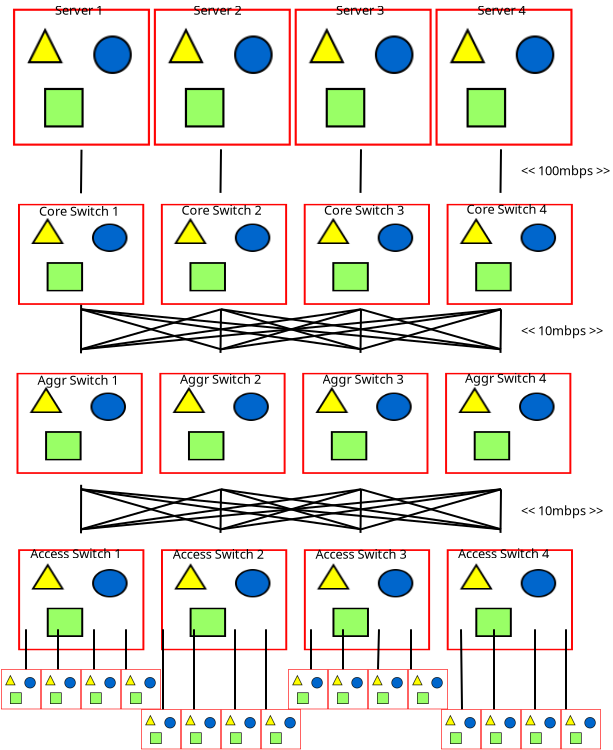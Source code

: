 <?xml version="1.0" encoding="UTF-8"?>
<dia:diagram xmlns:dia="http://www.lysator.liu.se/~alla/dia/">
  <dia:layer name="Background" visible="true" active="true">
    <dia:group>
      <dia:object type="Standard - Image" version="0" id="O0">
        <dia:attribute name="obj_pos">
          <dia:point val="15.6,4.97"/>
        </dia:attribute>
        <dia:attribute name="obj_bb">
          <dia:rectangle val="15.55,4.92;22.5,11.87"/>
        </dia:attribute>
        <dia:attribute name="elem_corner">
          <dia:point val="15.6,4.97"/>
        </dia:attribute>
        <dia:attribute name="elem_width">
          <dia:real val="6.85"/>
        </dia:attribute>
        <dia:attribute name="elem_height">
          <dia:real val="6.85"/>
        </dia:attribute>
        <dia:attribute name="draw_border">
          <dia:boolean val="false"/>
        </dia:attribute>
        <dia:attribute name="keep_aspect">
          <dia:boolean val="true"/>
        </dia:attribute>
        <dia:attribute name="file">
          <dia:string>#/Users/mschun/Documents/server.png#</dia:string>
        </dia:attribute>
      </dia:object>
      <dia:object type="Standard - Text" version="1" id="O1">
        <dia:attribute name="obj_pos">
          <dia:point val="17.7,5.27"/>
        </dia:attribute>
        <dia:attribute name="obj_bb">
          <dia:rectangle val="17.7,4.675;20.413,5.42"/>
        </dia:attribute>
        <dia:attribute name="text">
          <dia:composite type="text">
            <dia:attribute name="string">
              <dia:string>#Server 1#</dia:string>
            </dia:attribute>
            <dia:attribute name="font">
              <dia:font family="sans" style="0" name="Helvetica"/>
            </dia:attribute>
            <dia:attribute name="height">
              <dia:real val="0.8"/>
            </dia:attribute>
            <dia:attribute name="pos">
              <dia:point val="17.7,5.27"/>
            </dia:attribute>
            <dia:attribute name="color">
              <dia:color val="#000000"/>
            </dia:attribute>
            <dia:attribute name="alignment">
              <dia:enum val="0"/>
            </dia:attribute>
          </dia:composite>
        </dia:attribute>
        <dia:attribute name="valign">
          <dia:enum val="3"/>
        </dia:attribute>
      </dia:object>
    </dia:group>
    <dia:object type="Standard - Image" version="0" id="O2">
      <dia:attribute name="obj_pos">
        <dia:point val="22.642,4.97"/>
      </dia:attribute>
      <dia:attribute name="obj_bb">
        <dia:rectangle val="22.592,4.92;29.542,11.87"/>
      </dia:attribute>
      <dia:attribute name="elem_corner">
        <dia:point val="22.642,4.97"/>
      </dia:attribute>
      <dia:attribute name="elem_width">
        <dia:real val="6.85"/>
      </dia:attribute>
      <dia:attribute name="elem_height">
        <dia:real val="6.85"/>
      </dia:attribute>
      <dia:attribute name="draw_border">
        <dia:boolean val="false"/>
      </dia:attribute>
      <dia:attribute name="keep_aspect">
        <dia:boolean val="true"/>
      </dia:attribute>
      <dia:attribute name="file">
        <dia:string>#/Users/mschun/Documents/server.png#</dia:string>
      </dia:attribute>
    </dia:object>
    <dia:object type="Standard - Text" version="1" id="O3">
      <dia:attribute name="obj_pos">
        <dia:point val="24.625,5.27"/>
      </dia:attribute>
      <dia:attribute name="obj_bb">
        <dia:rectangle val="24.625,4.675;27.337,5.42"/>
      </dia:attribute>
      <dia:attribute name="text">
        <dia:composite type="text">
          <dia:attribute name="string">
            <dia:string>#Server 2#</dia:string>
          </dia:attribute>
          <dia:attribute name="font">
            <dia:font family="sans" style="0" name="Helvetica"/>
          </dia:attribute>
          <dia:attribute name="height">
            <dia:real val="0.8"/>
          </dia:attribute>
          <dia:attribute name="pos">
            <dia:point val="24.625,5.27"/>
          </dia:attribute>
          <dia:attribute name="color">
            <dia:color val="#000000"/>
          </dia:attribute>
          <dia:attribute name="alignment">
            <dia:enum val="0"/>
          </dia:attribute>
        </dia:composite>
      </dia:attribute>
      <dia:attribute name="valign">
        <dia:enum val="3"/>
      </dia:attribute>
    </dia:object>
    <dia:object type="Standard - Image" version="0" id="O4">
      <dia:attribute name="obj_pos">
        <dia:point val="29.683,4.97"/>
      </dia:attribute>
      <dia:attribute name="obj_bb">
        <dia:rectangle val="29.633,4.92;36.583,11.87"/>
      </dia:attribute>
      <dia:attribute name="elem_corner">
        <dia:point val="29.683,4.97"/>
      </dia:attribute>
      <dia:attribute name="elem_width">
        <dia:real val="6.85"/>
      </dia:attribute>
      <dia:attribute name="elem_height">
        <dia:real val="6.85"/>
      </dia:attribute>
      <dia:attribute name="draw_border">
        <dia:boolean val="false"/>
      </dia:attribute>
      <dia:attribute name="keep_aspect">
        <dia:boolean val="true"/>
      </dia:attribute>
      <dia:attribute name="file">
        <dia:string>#/Users/mschun/Documents/server.png#</dia:string>
      </dia:attribute>
    </dia:object>
    <dia:object type="Standard - Text" version="1" id="O5">
      <dia:attribute name="obj_pos">
        <dia:point val="31.75,5.27"/>
      </dia:attribute>
      <dia:attribute name="obj_bb">
        <dia:rectangle val="31.75,4.675;34.462,5.42"/>
      </dia:attribute>
      <dia:attribute name="text">
        <dia:composite type="text">
          <dia:attribute name="string">
            <dia:string>#Server 3#</dia:string>
          </dia:attribute>
          <dia:attribute name="font">
            <dia:font family="sans" style="0" name="Helvetica"/>
          </dia:attribute>
          <dia:attribute name="height">
            <dia:real val="0.8"/>
          </dia:attribute>
          <dia:attribute name="pos">
            <dia:point val="31.75,5.27"/>
          </dia:attribute>
          <dia:attribute name="color">
            <dia:color val="#000000"/>
          </dia:attribute>
          <dia:attribute name="alignment">
            <dia:enum val="0"/>
          </dia:attribute>
        </dia:composite>
      </dia:attribute>
      <dia:attribute name="valign">
        <dia:enum val="3"/>
      </dia:attribute>
    </dia:object>
    <dia:object type="Standard - Image" version="0" id="O6">
      <dia:attribute name="obj_pos">
        <dia:point val="36.725,4.97"/>
      </dia:attribute>
      <dia:attribute name="obj_bb">
        <dia:rectangle val="36.675,4.92;43.625,11.87"/>
      </dia:attribute>
      <dia:attribute name="elem_corner">
        <dia:point val="36.725,4.97"/>
      </dia:attribute>
      <dia:attribute name="elem_width">
        <dia:real val="6.85"/>
      </dia:attribute>
      <dia:attribute name="elem_height">
        <dia:real val="6.85"/>
      </dia:attribute>
      <dia:attribute name="draw_border">
        <dia:boolean val="false"/>
      </dia:attribute>
      <dia:attribute name="keep_aspect">
        <dia:boolean val="true"/>
      </dia:attribute>
      <dia:attribute name="file">
        <dia:string>#/Users/mschun/Documents/server.png#</dia:string>
      </dia:attribute>
    </dia:object>
    <dia:object type="Standard - Text" version="1" id="O7">
      <dia:attribute name="obj_pos">
        <dia:point val="38.825,5.27"/>
      </dia:attribute>
      <dia:attribute name="obj_bb">
        <dia:rectangle val="38.825,4.675;41.538,5.42"/>
      </dia:attribute>
      <dia:attribute name="text">
        <dia:composite type="text">
          <dia:attribute name="string">
            <dia:string>#Server 4#</dia:string>
          </dia:attribute>
          <dia:attribute name="font">
            <dia:font family="sans" style="0" name="Helvetica"/>
          </dia:attribute>
          <dia:attribute name="height">
            <dia:real val="0.8"/>
          </dia:attribute>
          <dia:attribute name="pos">
            <dia:point val="38.825,5.27"/>
          </dia:attribute>
          <dia:attribute name="color">
            <dia:color val="#000000"/>
          </dia:attribute>
          <dia:attribute name="alignment">
            <dia:enum val="0"/>
          </dia:attribute>
        </dia:composite>
      </dia:attribute>
      <dia:attribute name="valign">
        <dia:enum val="3"/>
      </dia:attribute>
    </dia:object>
    <dia:object type="Standard - Image" version="0" id="O8">
      <dia:attribute name="obj_pos">
        <dia:point val="15.85,14.725"/>
      </dia:attribute>
      <dia:attribute name="obj_bb">
        <dia:rectangle val="15.8,14.675;22.212,19.825"/>
      </dia:attribute>
      <dia:attribute name="elem_corner">
        <dia:point val="15.85,14.725"/>
      </dia:attribute>
      <dia:attribute name="elem_width">
        <dia:real val="6.312"/>
      </dia:attribute>
      <dia:attribute name="elem_height">
        <dia:real val="5.05"/>
      </dia:attribute>
      <dia:attribute name="draw_border">
        <dia:boolean val="false"/>
      </dia:attribute>
      <dia:attribute name="keep_aspect">
        <dia:boolean val="true"/>
      </dia:attribute>
      <dia:attribute name="file">
        <dia:string>#/Users/mschun/Documents/switch.jpg#</dia:string>
      </dia:attribute>
    </dia:object>
    <dia:object type="Standard - Text" version="1" id="O9">
      <dia:attribute name="obj_pos">
        <dia:point val="16.898,15.32"/>
      </dia:attribute>
      <dia:attribute name="obj_bb">
        <dia:rectangle val="16.898,14.725;21.308,15.47"/>
      </dia:attribute>
      <dia:attribute name="text">
        <dia:composite type="text">
          <dia:attribute name="string">
            <dia:string>#Core Switch 1#</dia:string>
          </dia:attribute>
          <dia:attribute name="font">
            <dia:font family="sans" style="0" name="Helvetica"/>
          </dia:attribute>
          <dia:attribute name="height">
            <dia:real val="0.8"/>
          </dia:attribute>
          <dia:attribute name="pos">
            <dia:point val="16.898,15.32"/>
          </dia:attribute>
          <dia:attribute name="color">
            <dia:color val="#000000"/>
          </dia:attribute>
          <dia:attribute name="alignment">
            <dia:enum val="0"/>
          </dia:attribute>
        </dia:composite>
      </dia:attribute>
      <dia:attribute name="valign">
        <dia:enum val="3"/>
      </dia:attribute>
    </dia:object>
    <dia:object type="Standard - Image" version="0" id="O10">
      <dia:attribute name="obj_pos">
        <dia:point val="22.993,14.725"/>
      </dia:attribute>
      <dia:attribute name="obj_bb">
        <dia:rectangle val="22.943,14.675;29.356,19.825"/>
      </dia:attribute>
      <dia:attribute name="elem_corner">
        <dia:point val="22.993,14.725"/>
      </dia:attribute>
      <dia:attribute name="elem_width">
        <dia:real val="6.312"/>
      </dia:attribute>
      <dia:attribute name="elem_height">
        <dia:real val="5.05"/>
      </dia:attribute>
      <dia:attribute name="draw_border">
        <dia:boolean val="false"/>
      </dia:attribute>
      <dia:attribute name="keep_aspect">
        <dia:boolean val="true"/>
      </dia:attribute>
      <dia:attribute name="file">
        <dia:string>#/Users/mschun/Documents/switch.jpg#</dia:string>
      </dia:attribute>
    </dia:object>
    <dia:object type="Standard - Text" version="1" id="O11">
      <dia:attribute name="obj_pos">
        <dia:point val="24.024,15.27"/>
      </dia:attribute>
      <dia:attribute name="obj_bb">
        <dia:rectangle val="24.024,14.656;28.453,15.457"/>
      </dia:attribute>
      <dia:attribute name="text">
        <dia:composite type="text">
          <dia:attribute name="string">
            <dia:string>#Core Switch 2#</dia:string>
          </dia:attribute>
          <dia:attribute name="font">
            <dia:font family="sans" style="0" name="Helvetica"/>
          </dia:attribute>
          <dia:attribute name="height">
            <dia:real val="0.8"/>
          </dia:attribute>
          <dia:attribute name="pos">
            <dia:point val="24.024,15.27"/>
          </dia:attribute>
          <dia:attribute name="color">
            <dia:color val="#000000"/>
          </dia:attribute>
          <dia:attribute name="alignment">
            <dia:enum val="0"/>
          </dia:attribute>
        </dia:composite>
      </dia:attribute>
      <dia:attribute name="valign">
        <dia:enum val="3"/>
      </dia:attribute>
    </dia:object>
    <dia:object type="Standard - Image" version="0" id="O12">
      <dia:attribute name="obj_pos">
        <dia:point val="30.136,14.725"/>
      </dia:attribute>
      <dia:attribute name="obj_bb">
        <dia:rectangle val="30.086,14.675;36.499,19.825"/>
      </dia:attribute>
      <dia:attribute name="elem_corner">
        <dia:point val="30.136,14.725"/>
      </dia:attribute>
      <dia:attribute name="elem_width">
        <dia:real val="6.312"/>
      </dia:attribute>
      <dia:attribute name="elem_height">
        <dia:real val="5.05"/>
      </dia:attribute>
      <dia:attribute name="draw_border">
        <dia:boolean val="false"/>
      </dia:attribute>
      <dia:attribute name="keep_aspect">
        <dia:boolean val="true"/>
      </dia:attribute>
      <dia:attribute name="file">
        <dia:string>#/Users/mschun/Documents/switch.jpg#</dia:string>
      </dia:attribute>
    </dia:object>
    <dia:object type="Standard - Text" version="1" id="O13">
      <dia:attribute name="obj_pos">
        <dia:point val="31.151,15.27"/>
      </dia:attribute>
      <dia:attribute name="obj_bb">
        <dia:rectangle val="31.151,14.656;35.58,15.457"/>
      </dia:attribute>
      <dia:attribute name="text">
        <dia:composite type="text">
          <dia:attribute name="string">
            <dia:string>#Core Switch 3#</dia:string>
          </dia:attribute>
          <dia:attribute name="font">
            <dia:font family="sans" style="0" name="Helvetica"/>
          </dia:attribute>
          <dia:attribute name="height">
            <dia:real val="0.8"/>
          </dia:attribute>
          <dia:attribute name="pos">
            <dia:point val="31.151,15.27"/>
          </dia:attribute>
          <dia:attribute name="color">
            <dia:color val="#000000"/>
          </dia:attribute>
          <dia:attribute name="alignment">
            <dia:enum val="0"/>
          </dia:attribute>
        </dia:composite>
      </dia:attribute>
      <dia:attribute name="valign">
        <dia:enum val="3"/>
      </dia:attribute>
    </dia:object>
    <dia:object type="Standard - Image" version="0" id="O14">
      <dia:attribute name="obj_pos">
        <dia:point val="37.28,14.725"/>
      </dia:attribute>
      <dia:attribute name="obj_bb">
        <dia:rectangle val="37.23,14.675;43.642,19.825"/>
      </dia:attribute>
      <dia:attribute name="elem_corner">
        <dia:point val="37.28,14.725"/>
      </dia:attribute>
      <dia:attribute name="elem_width">
        <dia:real val="6.312"/>
      </dia:attribute>
      <dia:attribute name="elem_height">
        <dia:real val="5.05"/>
      </dia:attribute>
      <dia:attribute name="draw_border">
        <dia:boolean val="false"/>
      </dia:attribute>
      <dia:attribute name="keep_aspect">
        <dia:boolean val="true"/>
      </dia:attribute>
      <dia:attribute name="file">
        <dia:string>#/Users/mschun/Documents/switch.jpg#</dia:string>
      </dia:attribute>
    </dia:object>
    <dia:object type="Standard - Text" version="1" id="O15">
      <dia:attribute name="obj_pos">
        <dia:point val="38.278,15.22"/>
      </dia:attribute>
      <dia:attribute name="obj_bb">
        <dia:rectangle val="38.278,14.606;42.706,15.407"/>
      </dia:attribute>
      <dia:attribute name="text">
        <dia:composite type="text">
          <dia:attribute name="string">
            <dia:string>#Core Switch 4#</dia:string>
          </dia:attribute>
          <dia:attribute name="font">
            <dia:font family="sans" style="0" name="Helvetica"/>
          </dia:attribute>
          <dia:attribute name="height">
            <dia:real val="0.8"/>
          </dia:attribute>
          <dia:attribute name="pos">
            <dia:point val="38.278,15.22"/>
          </dia:attribute>
          <dia:attribute name="color">
            <dia:color val="#000000"/>
          </dia:attribute>
          <dia:attribute name="alignment">
            <dia:enum val="0"/>
          </dia:attribute>
        </dia:composite>
      </dia:attribute>
      <dia:attribute name="valign">
        <dia:enum val="3"/>
      </dia:attribute>
    </dia:object>
    <dia:object type="Standard - Image" version="0" id="O16">
      <dia:attribute name="obj_pos">
        <dia:point val="15.775,23.175"/>
      </dia:attribute>
      <dia:attribute name="obj_bb">
        <dia:rectangle val="15.725,23.125;22.137,28.275"/>
      </dia:attribute>
      <dia:attribute name="elem_corner">
        <dia:point val="15.775,23.175"/>
      </dia:attribute>
      <dia:attribute name="elem_width">
        <dia:real val="6.312"/>
      </dia:attribute>
      <dia:attribute name="elem_height">
        <dia:real val="5.05"/>
      </dia:attribute>
      <dia:attribute name="draw_border">
        <dia:boolean val="false"/>
      </dia:attribute>
      <dia:attribute name="keep_aspect">
        <dia:boolean val="true"/>
      </dia:attribute>
      <dia:attribute name="file">
        <dia:string>#/Users/mschun/Documents/switch.jpg#</dia:string>
      </dia:attribute>
    </dia:object>
    <dia:object type="Standard - Text" version="1" id="O17">
      <dia:attribute name="obj_pos">
        <dia:point val="16.823,23.77"/>
      </dia:attribute>
      <dia:attribute name="obj_bb">
        <dia:rectangle val="16.823,23.156;21.284,23.957"/>
      </dia:attribute>
      <dia:attribute name="text">
        <dia:composite type="text">
          <dia:attribute name="string">
            <dia:string>#Aggr Switch 1#</dia:string>
          </dia:attribute>
          <dia:attribute name="font">
            <dia:font family="sans" style="0" name="Helvetica"/>
          </dia:attribute>
          <dia:attribute name="height">
            <dia:real val="0.8"/>
          </dia:attribute>
          <dia:attribute name="pos">
            <dia:point val="16.823,23.77"/>
          </dia:attribute>
          <dia:attribute name="color">
            <dia:color val="#000000"/>
          </dia:attribute>
          <dia:attribute name="alignment">
            <dia:enum val="0"/>
          </dia:attribute>
        </dia:composite>
      </dia:attribute>
      <dia:attribute name="valign">
        <dia:enum val="3"/>
      </dia:attribute>
    </dia:object>
    <dia:object type="Standard - Image" version="0" id="O18">
      <dia:attribute name="obj_pos">
        <dia:point val="22.918,23.175"/>
      </dia:attribute>
      <dia:attribute name="obj_bb">
        <dia:rectangle val="22.868,23.125;29.281,28.275"/>
      </dia:attribute>
      <dia:attribute name="elem_corner">
        <dia:point val="22.918,23.175"/>
      </dia:attribute>
      <dia:attribute name="elem_width">
        <dia:real val="6.312"/>
      </dia:attribute>
      <dia:attribute name="elem_height">
        <dia:real val="5.05"/>
      </dia:attribute>
      <dia:attribute name="draw_border">
        <dia:boolean val="false"/>
      </dia:attribute>
      <dia:attribute name="keep_aspect">
        <dia:boolean val="true"/>
      </dia:attribute>
      <dia:attribute name="file">
        <dia:string>#/Users/mschun/Documents/switch.jpg#</dia:string>
      </dia:attribute>
    </dia:object>
    <dia:object type="Standard - Text" version="1" id="O19">
      <dia:attribute name="obj_pos">
        <dia:point val="23.949,23.72"/>
      </dia:attribute>
      <dia:attribute name="obj_bb">
        <dia:rectangle val="23.949,23.106;28.41,23.907"/>
      </dia:attribute>
      <dia:attribute name="text">
        <dia:composite type="text">
          <dia:attribute name="string">
            <dia:string>#Aggr Switch 2#</dia:string>
          </dia:attribute>
          <dia:attribute name="font">
            <dia:font family="sans" style="0" name="Helvetica"/>
          </dia:attribute>
          <dia:attribute name="height">
            <dia:real val="0.8"/>
          </dia:attribute>
          <dia:attribute name="pos">
            <dia:point val="23.949,23.72"/>
          </dia:attribute>
          <dia:attribute name="color">
            <dia:color val="#000000"/>
          </dia:attribute>
          <dia:attribute name="alignment">
            <dia:enum val="0"/>
          </dia:attribute>
        </dia:composite>
      </dia:attribute>
      <dia:attribute name="valign">
        <dia:enum val="3"/>
      </dia:attribute>
    </dia:object>
    <dia:object type="Standard - Image" version="0" id="O20">
      <dia:attribute name="obj_pos">
        <dia:point val="30.061,23.175"/>
      </dia:attribute>
      <dia:attribute name="obj_bb">
        <dia:rectangle val="30.011,23.125;36.424,28.275"/>
      </dia:attribute>
      <dia:attribute name="elem_corner">
        <dia:point val="30.061,23.175"/>
      </dia:attribute>
      <dia:attribute name="elem_width">
        <dia:real val="6.312"/>
      </dia:attribute>
      <dia:attribute name="elem_height">
        <dia:real val="5.05"/>
      </dia:attribute>
      <dia:attribute name="draw_border">
        <dia:boolean val="false"/>
      </dia:attribute>
      <dia:attribute name="keep_aspect">
        <dia:boolean val="true"/>
      </dia:attribute>
      <dia:attribute name="file">
        <dia:string>#/Users/mschun/Documents/switch.jpg#</dia:string>
      </dia:attribute>
    </dia:object>
    <dia:object type="Standard - Text" version="1" id="O21">
      <dia:attribute name="obj_pos">
        <dia:point val="31.076,23.72"/>
      </dia:attribute>
      <dia:attribute name="obj_bb">
        <dia:rectangle val="31.076,23.106;35.537,23.907"/>
      </dia:attribute>
      <dia:attribute name="text">
        <dia:composite type="text">
          <dia:attribute name="string">
            <dia:string>#Aggr Switch 3#</dia:string>
          </dia:attribute>
          <dia:attribute name="font">
            <dia:font family="sans" style="0" name="Helvetica"/>
          </dia:attribute>
          <dia:attribute name="height">
            <dia:real val="0.8"/>
          </dia:attribute>
          <dia:attribute name="pos">
            <dia:point val="31.076,23.72"/>
          </dia:attribute>
          <dia:attribute name="color">
            <dia:color val="#000000"/>
          </dia:attribute>
          <dia:attribute name="alignment">
            <dia:enum val="0"/>
          </dia:attribute>
        </dia:composite>
      </dia:attribute>
      <dia:attribute name="valign">
        <dia:enum val="3"/>
      </dia:attribute>
    </dia:object>
    <dia:object type="Standard - Image" version="0" id="O22">
      <dia:attribute name="obj_pos">
        <dia:point val="37.205,23.175"/>
      </dia:attribute>
      <dia:attribute name="obj_bb">
        <dia:rectangle val="37.155,23.125;43.567,28.275"/>
      </dia:attribute>
      <dia:attribute name="elem_corner">
        <dia:point val="37.205,23.175"/>
      </dia:attribute>
      <dia:attribute name="elem_width">
        <dia:real val="6.312"/>
      </dia:attribute>
      <dia:attribute name="elem_height">
        <dia:real val="5.05"/>
      </dia:attribute>
      <dia:attribute name="draw_border">
        <dia:boolean val="false"/>
      </dia:attribute>
      <dia:attribute name="keep_aspect">
        <dia:boolean val="true"/>
      </dia:attribute>
      <dia:attribute name="file">
        <dia:string>#/Users/mschun/Documents/switch.jpg#</dia:string>
      </dia:attribute>
    </dia:object>
    <dia:object type="Standard - Text" version="1" id="O23">
      <dia:attribute name="obj_pos">
        <dia:point val="38.203,23.67"/>
      </dia:attribute>
      <dia:attribute name="obj_bb">
        <dia:rectangle val="38.203,23.056;42.664,23.857"/>
      </dia:attribute>
      <dia:attribute name="text">
        <dia:composite type="text">
          <dia:attribute name="string">
            <dia:string>#Aggr Switch 4#</dia:string>
          </dia:attribute>
          <dia:attribute name="font">
            <dia:font family="sans" style="0" name="Helvetica"/>
          </dia:attribute>
          <dia:attribute name="height">
            <dia:real val="0.8"/>
          </dia:attribute>
          <dia:attribute name="pos">
            <dia:point val="38.203,23.67"/>
          </dia:attribute>
          <dia:attribute name="color">
            <dia:color val="#000000"/>
          </dia:attribute>
          <dia:attribute name="alignment">
            <dia:enum val="0"/>
          </dia:attribute>
        </dia:composite>
      </dia:attribute>
      <dia:attribute name="valign">
        <dia:enum val="3"/>
      </dia:attribute>
    </dia:object>
    <dia:object type="Standard - Image" version="0" id="O24">
      <dia:attribute name="obj_pos">
        <dia:point val="15.857,32"/>
      </dia:attribute>
      <dia:attribute name="obj_bb">
        <dia:rectangle val="15.807,31.95;22.219,37.1"/>
      </dia:attribute>
      <dia:attribute name="elem_corner">
        <dia:point val="15.857,32"/>
      </dia:attribute>
      <dia:attribute name="elem_width">
        <dia:real val="6.312"/>
      </dia:attribute>
      <dia:attribute name="elem_height">
        <dia:real val="5.05"/>
      </dia:attribute>
      <dia:attribute name="draw_border">
        <dia:boolean val="false"/>
      </dia:attribute>
      <dia:attribute name="keep_aspect">
        <dia:boolean val="true"/>
      </dia:attribute>
      <dia:attribute name="file">
        <dia:string>#/Users/mschun/Documents/switch.jpg#</dia:string>
      </dia:attribute>
    </dia:object>
    <dia:object type="Standard - Text" version="1" id="O25">
      <dia:attribute name="obj_pos">
        <dia:point val="16.457,32.45"/>
      </dia:attribute>
      <dia:attribute name="obj_bb">
        <dia:rectangle val="16.457,31.855;21.577,32.6"/>
      </dia:attribute>
      <dia:attribute name="text">
        <dia:composite type="text">
          <dia:attribute name="string">
            <dia:string>#Access Switch 1#</dia:string>
          </dia:attribute>
          <dia:attribute name="font">
            <dia:font family="sans" style="0" name="Helvetica"/>
          </dia:attribute>
          <dia:attribute name="height">
            <dia:real val="0.8"/>
          </dia:attribute>
          <dia:attribute name="pos">
            <dia:point val="16.457,32.45"/>
          </dia:attribute>
          <dia:attribute name="color">
            <dia:color val="#000000"/>
          </dia:attribute>
          <dia:attribute name="alignment">
            <dia:enum val="0"/>
          </dia:attribute>
        </dia:composite>
      </dia:attribute>
      <dia:attribute name="valign">
        <dia:enum val="3"/>
      </dia:attribute>
      <dia:connections>
        <dia:connection handle="0" to="O24" connection="0"/>
      </dia:connections>
    </dia:object>
    <dia:object type="Standard - Image" version="0" id="O26">
      <dia:attribute name="obj_pos">
        <dia:point val="23,32"/>
      </dia:attribute>
      <dia:attribute name="obj_bb">
        <dia:rectangle val="22.95,31.95;29.363,37.1"/>
      </dia:attribute>
      <dia:attribute name="elem_corner">
        <dia:point val="23,32"/>
      </dia:attribute>
      <dia:attribute name="elem_width">
        <dia:real val="6.312"/>
      </dia:attribute>
      <dia:attribute name="elem_height">
        <dia:real val="5.05"/>
      </dia:attribute>
      <dia:attribute name="draw_border">
        <dia:boolean val="false"/>
      </dia:attribute>
      <dia:attribute name="keep_aspect">
        <dia:boolean val="true"/>
      </dia:attribute>
      <dia:attribute name="file">
        <dia:string>#/Users/mschun/Documents/switch.jpg#</dia:string>
      </dia:attribute>
    </dia:object>
    <dia:object type="Standard - Text" version="1" id="O27">
      <dia:attribute name="obj_pos">
        <dia:point val="23.588,32.469"/>
      </dia:attribute>
      <dia:attribute name="obj_bb">
        <dia:rectangle val="23.588,31.874;28.708,32.619"/>
      </dia:attribute>
      <dia:attribute name="text">
        <dia:composite type="text">
          <dia:attribute name="string">
            <dia:string>#Access Switch 2#</dia:string>
          </dia:attribute>
          <dia:attribute name="font">
            <dia:font family="sans" style="0" name="Helvetica"/>
          </dia:attribute>
          <dia:attribute name="height">
            <dia:real val="0.8"/>
          </dia:attribute>
          <dia:attribute name="pos">
            <dia:point val="23.588,32.469"/>
          </dia:attribute>
          <dia:attribute name="color">
            <dia:color val="#000000"/>
          </dia:attribute>
          <dia:attribute name="alignment">
            <dia:enum val="0"/>
          </dia:attribute>
        </dia:composite>
      </dia:attribute>
      <dia:attribute name="valign">
        <dia:enum val="3"/>
      </dia:attribute>
    </dia:object>
    <dia:object type="Standard - Image" version="0" id="O28">
      <dia:attribute name="obj_pos">
        <dia:point val="30.143,32"/>
      </dia:attribute>
      <dia:attribute name="obj_bb">
        <dia:rectangle val="30.093,31.95;36.506,37.1"/>
      </dia:attribute>
      <dia:attribute name="elem_corner">
        <dia:point val="30.143,32"/>
      </dia:attribute>
      <dia:attribute name="elem_width">
        <dia:real val="6.312"/>
      </dia:attribute>
      <dia:attribute name="elem_height">
        <dia:real val="5.05"/>
      </dia:attribute>
      <dia:attribute name="draw_border">
        <dia:boolean val="false"/>
      </dia:attribute>
      <dia:attribute name="keep_aspect">
        <dia:boolean val="true"/>
      </dia:attribute>
      <dia:attribute name="file">
        <dia:string>#/Users/mschun/Documents/switch.jpg#</dia:string>
      </dia:attribute>
    </dia:object>
    <dia:object type="Standard - Text" version="1" id="O29">
      <dia:attribute name="obj_pos">
        <dia:point val="30.719,32.469"/>
      </dia:attribute>
      <dia:attribute name="obj_bb">
        <dia:rectangle val="30.719,31.874;35.839,32.619"/>
      </dia:attribute>
      <dia:attribute name="text">
        <dia:composite type="text">
          <dia:attribute name="string">
            <dia:string>#Access Switch 3#</dia:string>
          </dia:attribute>
          <dia:attribute name="font">
            <dia:font family="sans" style="0" name="Helvetica"/>
          </dia:attribute>
          <dia:attribute name="height">
            <dia:real val="0.8"/>
          </dia:attribute>
          <dia:attribute name="pos">
            <dia:point val="30.719,32.469"/>
          </dia:attribute>
          <dia:attribute name="color">
            <dia:color val="#000000"/>
          </dia:attribute>
          <dia:attribute name="alignment">
            <dia:enum val="0"/>
          </dia:attribute>
        </dia:composite>
      </dia:attribute>
      <dia:attribute name="valign">
        <dia:enum val="3"/>
      </dia:attribute>
    </dia:object>
    <dia:object type="Standard - Image" version="0" id="O30">
      <dia:attribute name="obj_pos">
        <dia:point val="37.286,32"/>
      </dia:attribute>
      <dia:attribute name="obj_bb">
        <dia:rectangle val="37.236,31.95;43.649,37.1"/>
      </dia:attribute>
      <dia:attribute name="elem_corner">
        <dia:point val="37.286,32"/>
      </dia:attribute>
      <dia:attribute name="elem_width">
        <dia:real val="6.312"/>
      </dia:attribute>
      <dia:attribute name="elem_height">
        <dia:real val="5.05"/>
      </dia:attribute>
      <dia:attribute name="draw_border">
        <dia:boolean val="false"/>
      </dia:attribute>
      <dia:attribute name="keep_aspect">
        <dia:boolean val="true"/>
      </dia:attribute>
      <dia:attribute name="file">
        <dia:string>#/Users/mschun/Documents/switch.jpg#</dia:string>
      </dia:attribute>
    </dia:object>
    <dia:object type="Standard - Text" version="1" id="O31">
      <dia:attribute name="obj_pos">
        <dia:point val="37.85,32.45"/>
      </dia:attribute>
      <dia:attribute name="obj_bb">
        <dia:rectangle val="37.85,31.855;42.97,32.6"/>
      </dia:attribute>
      <dia:attribute name="text">
        <dia:composite type="text">
          <dia:attribute name="string">
            <dia:string>#Access Switch 4#</dia:string>
          </dia:attribute>
          <dia:attribute name="font">
            <dia:font family="sans" style="0" name="Helvetica"/>
          </dia:attribute>
          <dia:attribute name="height">
            <dia:real val="0.8"/>
          </dia:attribute>
          <dia:attribute name="pos">
            <dia:point val="37.85,32.45"/>
          </dia:attribute>
          <dia:attribute name="color">
            <dia:color val="#000000"/>
          </dia:attribute>
          <dia:attribute name="alignment">
            <dia:enum val="0"/>
          </dia:attribute>
        </dia:composite>
      </dia:attribute>
      <dia:attribute name="valign">
        <dia:enum val="3"/>
      </dia:attribute>
    </dia:object>
    <dia:object type="Standard - Line" version="0" id="O32">
      <dia:attribute name="obj_pos">
        <dia:point val="19.025,12.02"/>
      </dia:attribute>
      <dia:attribute name="obj_bb">
        <dia:rectangle val="18.949,11.969;19.076,14.251"/>
      </dia:attribute>
      <dia:attribute name="conn_endpoints">
        <dia:point val="19.025,12.02"/>
        <dia:point val="19,14.2"/>
      </dia:attribute>
      <dia:attribute name="numcp">
        <dia:int val="1"/>
      </dia:attribute>
      <dia:attribute name="line_width">
        <dia:real val="0.1"/>
      </dia:attribute>
      <dia:connections>
        <dia:connection handle="0" to="O0" connection="6"/>
      </dia:connections>
    </dia:object>
    <dia:object type="Standard - Line" version="0" id="O33">
      <dia:attribute name="obj_pos">
        <dia:point val="26,12"/>
      </dia:attribute>
      <dia:attribute name="obj_bb">
        <dia:rectangle val="25.924,11.949;26.051,14.231"/>
      </dia:attribute>
      <dia:attribute name="conn_endpoints">
        <dia:point val="26,12"/>
        <dia:point val="25.975,14.18"/>
      </dia:attribute>
      <dia:attribute name="numcp">
        <dia:int val="1"/>
      </dia:attribute>
      <dia:attribute name="line_width">
        <dia:real val="0.1"/>
      </dia:attribute>
    </dia:object>
    <dia:object type="Standard - Line" version="0" id="O34">
      <dia:attribute name="obj_pos">
        <dia:point val="33,12"/>
      </dia:attribute>
      <dia:attribute name="obj_bb">
        <dia:rectangle val="32.924,11.949;33.051,14.231"/>
      </dia:attribute>
      <dia:attribute name="conn_endpoints">
        <dia:point val="33,12"/>
        <dia:point val="32.975,14.18"/>
      </dia:attribute>
      <dia:attribute name="numcp">
        <dia:int val="1"/>
      </dia:attribute>
      <dia:attribute name="line_width">
        <dia:real val="0.1"/>
      </dia:attribute>
    </dia:object>
    <dia:object type="Standard - Line" version="0" id="O35">
      <dia:attribute name="obj_pos">
        <dia:point val="40,12"/>
      </dia:attribute>
      <dia:attribute name="obj_bb">
        <dia:rectangle val="39.924,11.949;40.051,14.231"/>
      </dia:attribute>
      <dia:attribute name="conn_endpoints">
        <dia:point val="40,12"/>
        <dia:point val="39.975,14.18"/>
      </dia:attribute>
      <dia:attribute name="numcp">
        <dia:int val="1"/>
      </dia:attribute>
      <dia:attribute name="line_width">
        <dia:real val="0.1"/>
      </dia:attribute>
    </dia:object>
    <dia:object type="Standard - Text" version="1" id="O36">
      <dia:attribute name="obj_pos">
        <dia:point val="41,13.3"/>
      </dia:attribute>
      <dia:attribute name="obj_bb">
        <dia:rectangle val="41,12.705;46.547,13.45"/>
      </dia:attribute>
      <dia:attribute name="text">
        <dia:composite type="text">
          <dia:attribute name="string">
            <dia:string>#&lt;&lt; 100mbps &gt;&gt;#</dia:string>
          </dia:attribute>
          <dia:attribute name="font">
            <dia:font family="sans" style="0" name="Helvetica"/>
          </dia:attribute>
          <dia:attribute name="height">
            <dia:real val="0.8"/>
          </dia:attribute>
          <dia:attribute name="pos">
            <dia:point val="41,13.3"/>
          </dia:attribute>
          <dia:attribute name="color">
            <dia:color val="#000000"/>
          </dia:attribute>
          <dia:attribute name="alignment">
            <dia:enum val="0"/>
          </dia:attribute>
        </dia:composite>
      </dia:attribute>
      <dia:attribute name="valign">
        <dia:enum val="3"/>
      </dia:attribute>
    </dia:object>
    <dia:object type="Standard - Line" version="0" id="O37">
      <dia:attribute name="obj_pos">
        <dia:point val="19.006,19.775"/>
      </dia:attribute>
      <dia:attribute name="obj_bb">
        <dia:rectangle val="18.95,19.725;19.056,22.25"/>
      </dia:attribute>
      <dia:attribute name="conn_endpoints">
        <dia:point val="19.006,19.775"/>
        <dia:point val="19,22.2"/>
      </dia:attribute>
      <dia:attribute name="numcp">
        <dia:int val="1"/>
      </dia:attribute>
      <dia:attribute name="line_width">
        <dia:real val="0.1"/>
      </dia:attribute>
      <dia:connections>
        <dia:connection handle="0" to="O8" connection="6"/>
      </dia:connections>
    </dia:object>
    <dia:object type="Standard - Line" version="0" id="O38">
      <dia:attribute name="obj_pos">
        <dia:point val="26,20"/>
      </dia:attribute>
      <dia:attribute name="obj_bb">
        <dia:rectangle val="25.924,19.949;26.051,22.231"/>
      </dia:attribute>
      <dia:attribute name="conn_endpoints">
        <dia:point val="26,20"/>
        <dia:point val="25.975,22.18"/>
      </dia:attribute>
      <dia:attribute name="numcp">
        <dia:int val="1"/>
      </dia:attribute>
      <dia:attribute name="line_width">
        <dia:real val="0.1"/>
      </dia:attribute>
    </dia:object>
    <dia:object type="Standard - Line" version="0" id="O39">
      <dia:attribute name="obj_pos">
        <dia:point val="33,20"/>
      </dia:attribute>
      <dia:attribute name="obj_bb">
        <dia:rectangle val="32.924,19.949;33.051,22.231"/>
      </dia:attribute>
      <dia:attribute name="conn_endpoints">
        <dia:point val="33,20"/>
        <dia:point val="32.975,22.18"/>
      </dia:attribute>
      <dia:attribute name="numcp">
        <dia:int val="1"/>
      </dia:attribute>
      <dia:attribute name="line_width">
        <dia:real val="0.1"/>
      </dia:attribute>
    </dia:object>
    <dia:object type="Standard - Line" version="0" id="O40">
      <dia:attribute name="obj_pos">
        <dia:point val="40,20"/>
      </dia:attribute>
      <dia:attribute name="obj_bb">
        <dia:rectangle val="39.924,19.949;40.051,22.231"/>
      </dia:attribute>
      <dia:attribute name="conn_endpoints">
        <dia:point val="40,20"/>
        <dia:point val="39.975,22.18"/>
      </dia:attribute>
      <dia:attribute name="numcp">
        <dia:int val="1"/>
      </dia:attribute>
      <dia:attribute name="line_width">
        <dia:real val="0.1"/>
      </dia:attribute>
    </dia:object>
    <dia:object type="Standard - Text" version="1" id="O41">
      <dia:attribute name="obj_pos">
        <dia:point val="41,21.3"/>
      </dia:attribute>
      <dia:attribute name="obj_bb">
        <dia:rectangle val="41,20.686;46.159,21.487"/>
      </dia:attribute>
      <dia:attribute name="text">
        <dia:composite type="text">
          <dia:attribute name="string">
            <dia:string>#&lt;&lt; 10mbps &gt;&gt;#</dia:string>
          </dia:attribute>
          <dia:attribute name="font">
            <dia:font family="sans" style="0" name="Helvetica"/>
          </dia:attribute>
          <dia:attribute name="height">
            <dia:real val="0.8"/>
          </dia:attribute>
          <dia:attribute name="pos">
            <dia:point val="41,21.3"/>
          </dia:attribute>
          <dia:attribute name="color">
            <dia:color val="#000000"/>
          </dia:attribute>
          <dia:attribute name="alignment">
            <dia:enum val="0"/>
          </dia:attribute>
        </dia:composite>
      </dia:attribute>
      <dia:attribute name="valign">
        <dia:enum val="3"/>
      </dia:attribute>
    </dia:object>
    <dia:object type="Standard - Line" version="0" id="O42">
      <dia:attribute name="obj_pos">
        <dia:point val="19,20"/>
      </dia:attribute>
      <dia:attribute name="obj_bb">
        <dia:rectangle val="18.938,19.938;26.062,22.062"/>
      </dia:attribute>
      <dia:attribute name="conn_endpoints">
        <dia:point val="19,20"/>
        <dia:point val="26,22"/>
      </dia:attribute>
      <dia:attribute name="numcp">
        <dia:int val="1"/>
      </dia:attribute>
      <dia:attribute name="line_width">
        <dia:real val="0.1"/>
      </dia:attribute>
    </dia:object>
    <dia:object type="Standard - Line" version="0" id="O43">
      <dia:attribute name="obj_pos">
        <dia:point val="19,20"/>
      </dia:attribute>
      <dia:attribute name="obj_bb">
        <dia:rectangle val="18.943,19.943;33.057,22.057"/>
      </dia:attribute>
      <dia:attribute name="conn_endpoints">
        <dia:point val="19,20"/>
        <dia:point val="33,22"/>
      </dia:attribute>
      <dia:attribute name="numcp">
        <dia:int val="1"/>
      </dia:attribute>
      <dia:attribute name="line_width">
        <dia:real val="0.1"/>
      </dia:attribute>
    </dia:object>
    <dia:object type="Standard - Line" version="0" id="O44">
      <dia:attribute name="obj_pos">
        <dia:point val="19,20"/>
      </dia:attribute>
      <dia:attribute name="obj_bb">
        <dia:rectangle val="18.945,19.945;40.054,22.055"/>
      </dia:attribute>
      <dia:attribute name="conn_endpoints">
        <dia:point val="19,20"/>
        <dia:point val="40,22"/>
      </dia:attribute>
      <dia:attribute name="numcp">
        <dia:int val="1"/>
      </dia:attribute>
      <dia:attribute name="line_width">
        <dia:real val="0.1"/>
      </dia:attribute>
    </dia:object>
    <dia:object type="Standard - Line" version="0" id="O45">
      <dia:attribute name="obj_pos">
        <dia:point val="26,20"/>
      </dia:attribute>
      <dia:attribute name="obj_bb">
        <dia:rectangle val="25.943,19.943;40.057,22.057"/>
      </dia:attribute>
      <dia:attribute name="conn_endpoints">
        <dia:point val="26,20"/>
        <dia:point val="40,22"/>
      </dia:attribute>
      <dia:attribute name="numcp">
        <dia:int val="1"/>
      </dia:attribute>
      <dia:attribute name="line_width">
        <dia:real val="0.1"/>
      </dia:attribute>
    </dia:object>
    <dia:object type="Standard - Line" version="0" id="O46">
      <dia:attribute name="obj_pos">
        <dia:point val="26,20"/>
      </dia:attribute>
      <dia:attribute name="obj_bb">
        <dia:rectangle val="25.938,19.938;33.062,22.062"/>
      </dia:attribute>
      <dia:attribute name="conn_endpoints">
        <dia:point val="26,20"/>
        <dia:point val="33,22"/>
      </dia:attribute>
      <dia:attribute name="numcp">
        <dia:int val="1"/>
      </dia:attribute>
      <dia:attribute name="line_width">
        <dia:real val="0.1"/>
      </dia:attribute>
    </dia:object>
    <dia:object type="Standard - Line" version="0" id="O47">
      <dia:attribute name="obj_pos">
        <dia:point val="26,20"/>
      </dia:attribute>
      <dia:attribute name="obj_bb">
        <dia:rectangle val="18.938,19.938;26.062,22.062"/>
      </dia:attribute>
      <dia:attribute name="conn_endpoints">
        <dia:point val="26,20"/>
        <dia:point val="19,22"/>
      </dia:attribute>
      <dia:attribute name="numcp">
        <dia:int val="1"/>
      </dia:attribute>
      <dia:attribute name="line_width">
        <dia:real val="0.1"/>
      </dia:attribute>
    </dia:object>
    <dia:object type="Standard - Line" version="0" id="O48">
      <dia:attribute name="obj_pos">
        <dia:point val="33,20"/>
      </dia:attribute>
      <dia:attribute name="obj_bb">
        <dia:rectangle val="32.938,19.938;40.062,22.062"/>
      </dia:attribute>
      <dia:attribute name="conn_endpoints">
        <dia:point val="33,20"/>
        <dia:point val="40,22"/>
      </dia:attribute>
      <dia:attribute name="numcp">
        <dia:int val="1"/>
      </dia:attribute>
      <dia:attribute name="line_width">
        <dia:real val="0.1"/>
      </dia:attribute>
    </dia:object>
    <dia:object type="Standard - Line" version="0" id="O49">
      <dia:attribute name="obj_pos">
        <dia:point val="33,20"/>
      </dia:attribute>
      <dia:attribute name="obj_bb">
        <dia:rectangle val="25.938,19.938;33.062,22.062"/>
      </dia:attribute>
      <dia:attribute name="conn_endpoints">
        <dia:point val="33,20"/>
        <dia:point val="26,22"/>
      </dia:attribute>
      <dia:attribute name="numcp">
        <dia:int val="1"/>
      </dia:attribute>
      <dia:attribute name="line_width">
        <dia:real val="0.1"/>
      </dia:attribute>
    </dia:object>
    <dia:object type="Standard - Line" version="0" id="O50">
      <dia:attribute name="obj_pos">
        <dia:point val="33,20"/>
      </dia:attribute>
      <dia:attribute name="obj_bb">
        <dia:rectangle val="18.943,19.943;33.057,22.057"/>
      </dia:attribute>
      <dia:attribute name="conn_endpoints">
        <dia:point val="33,20"/>
        <dia:point val="19,22"/>
      </dia:attribute>
      <dia:attribute name="numcp">
        <dia:int val="1"/>
      </dia:attribute>
      <dia:attribute name="line_width">
        <dia:real val="0.1"/>
      </dia:attribute>
    </dia:object>
    <dia:object type="Standard - Line" version="0" id="O51">
      <dia:attribute name="obj_pos">
        <dia:point val="40,20"/>
      </dia:attribute>
      <dia:attribute name="obj_bb">
        <dia:rectangle val="32.938,19.938;40.062,22.062"/>
      </dia:attribute>
      <dia:attribute name="conn_endpoints">
        <dia:point val="40,20"/>
        <dia:point val="33,22"/>
      </dia:attribute>
      <dia:attribute name="numcp">
        <dia:int val="1"/>
      </dia:attribute>
      <dia:attribute name="line_width">
        <dia:real val="0.1"/>
      </dia:attribute>
    </dia:object>
    <dia:object type="Standard - Line" version="0" id="O52">
      <dia:attribute name="obj_pos">
        <dia:point val="40,20"/>
      </dia:attribute>
      <dia:attribute name="obj_bb">
        <dia:rectangle val="25.943,19.943;40.057,22.057"/>
      </dia:attribute>
      <dia:attribute name="conn_endpoints">
        <dia:point val="40,20"/>
        <dia:point val="26,22"/>
      </dia:attribute>
      <dia:attribute name="numcp">
        <dia:int val="1"/>
      </dia:attribute>
      <dia:attribute name="line_width">
        <dia:real val="0.1"/>
      </dia:attribute>
    </dia:object>
    <dia:object type="Standard - Line" version="0" id="O53">
      <dia:attribute name="obj_pos">
        <dia:point val="40,20"/>
      </dia:attribute>
      <dia:attribute name="obj_bb">
        <dia:rectangle val="18.945,19.945;40.054,22.055"/>
      </dia:attribute>
      <dia:attribute name="conn_endpoints">
        <dia:point val="40,20"/>
        <dia:point val="19,22"/>
      </dia:attribute>
      <dia:attribute name="numcp">
        <dia:int val="1"/>
      </dia:attribute>
      <dia:attribute name="line_width">
        <dia:real val="0.1"/>
      </dia:attribute>
    </dia:object>
    <dia:object type="Standard - Line" version="0" id="O54">
      <dia:attribute name="obj_pos">
        <dia:point val="19.006,28.775"/>
      </dia:attribute>
      <dia:attribute name="obj_bb">
        <dia:rectangle val="18.95,28.725;19.056,31.25"/>
      </dia:attribute>
      <dia:attribute name="conn_endpoints">
        <dia:point val="19.006,28.775"/>
        <dia:point val="19,31.2"/>
      </dia:attribute>
      <dia:attribute name="numcp">
        <dia:int val="1"/>
      </dia:attribute>
      <dia:attribute name="line_width">
        <dia:real val="0.1"/>
      </dia:attribute>
    </dia:object>
    <dia:object type="Standard - Line" version="0" id="O55">
      <dia:attribute name="obj_pos">
        <dia:point val="26,29"/>
      </dia:attribute>
      <dia:attribute name="obj_bb">
        <dia:rectangle val="25.924,28.949;26.051,31.231"/>
      </dia:attribute>
      <dia:attribute name="conn_endpoints">
        <dia:point val="26,29"/>
        <dia:point val="25.975,31.18"/>
      </dia:attribute>
      <dia:attribute name="numcp">
        <dia:int val="1"/>
      </dia:attribute>
      <dia:attribute name="line_width">
        <dia:real val="0.1"/>
      </dia:attribute>
    </dia:object>
    <dia:object type="Standard - Line" version="0" id="O56">
      <dia:attribute name="obj_pos">
        <dia:point val="33,29"/>
      </dia:attribute>
      <dia:attribute name="obj_bb">
        <dia:rectangle val="32.924,28.949;33.051,31.231"/>
      </dia:attribute>
      <dia:attribute name="conn_endpoints">
        <dia:point val="33,29"/>
        <dia:point val="32.975,31.18"/>
      </dia:attribute>
      <dia:attribute name="numcp">
        <dia:int val="1"/>
      </dia:attribute>
      <dia:attribute name="line_width">
        <dia:real val="0.1"/>
      </dia:attribute>
    </dia:object>
    <dia:object type="Standard - Line" version="0" id="O57">
      <dia:attribute name="obj_pos">
        <dia:point val="40,29"/>
      </dia:attribute>
      <dia:attribute name="obj_bb">
        <dia:rectangle val="39.924,28.949;40.051,31.231"/>
      </dia:attribute>
      <dia:attribute name="conn_endpoints">
        <dia:point val="40,29"/>
        <dia:point val="39.975,31.18"/>
      </dia:attribute>
      <dia:attribute name="numcp">
        <dia:int val="1"/>
      </dia:attribute>
      <dia:attribute name="line_width">
        <dia:real val="0.1"/>
      </dia:attribute>
    </dia:object>
    <dia:object type="Standard - Text" version="1" id="O58">
      <dia:attribute name="obj_pos">
        <dia:point val="41,30.3"/>
      </dia:attribute>
      <dia:attribute name="obj_bb">
        <dia:rectangle val="41,29.705;46.14,30.45"/>
      </dia:attribute>
      <dia:attribute name="text">
        <dia:composite type="text">
          <dia:attribute name="string">
            <dia:string>#&lt;&lt; 10mbps &gt;&gt;#</dia:string>
          </dia:attribute>
          <dia:attribute name="font">
            <dia:font family="sans" style="0" name="Helvetica"/>
          </dia:attribute>
          <dia:attribute name="height">
            <dia:real val="0.8"/>
          </dia:attribute>
          <dia:attribute name="pos">
            <dia:point val="41,30.3"/>
          </dia:attribute>
          <dia:attribute name="color">
            <dia:color val="#000000"/>
          </dia:attribute>
          <dia:attribute name="alignment">
            <dia:enum val="0"/>
          </dia:attribute>
        </dia:composite>
      </dia:attribute>
      <dia:attribute name="valign">
        <dia:enum val="3"/>
      </dia:attribute>
    </dia:object>
    <dia:object type="Standard - Line" version="0" id="O59">
      <dia:attribute name="obj_pos">
        <dia:point val="19,29"/>
      </dia:attribute>
      <dia:attribute name="obj_bb">
        <dia:rectangle val="18.938,28.938;26.062,31.062"/>
      </dia:attribute>
      <dia:attribute name="conn_endpoints">
        <dia:point val="19,29"/>
        <dia:point val="26,31"/>
      </dia:attribute>
      <dia:attribute name="numcp">
        <dia:int val="1"/>
      </dia:attribute>
      <dia:attribute name="line_width">
        <dia:real val="0.1"/>
      </dia:attribute>
    </dia:object>
    <dia:object type="Standard - Line" version="0" id="O60">
      <dia:attribute name="obj_pos">
        <dia:point val="19,29"/>
      </dia:attribute>
      <dia:attribute name="obj_bb">
        <dia:rectangle val="18.943,28.943;33.057,31.057"/>
      </dia:attribute>
      <dia:attribute name="conn_endpoints">
        <dia:point val="19,29"/>
        <dia:point val="33,31"/>
      </dia:attribute>
      <dia:attribute name="numcp">
        <dia:int val="1"/>
      </dia:attribute>
      <dia:attribute name="line_width">
        <dia:real val="0.1"/>
      </dia:attribute>
    </dia:object>
    <dia:object type="Standard - Line" version="0" id="O61">
      <dia:attribute name="obj_pos">
        <dia:point val="19,29"/>
      </dia:attribute>
      <dia:attribute name="obj_bb">
        <dia:rectangle val="18.945,28.945;40.054,31.055"/>
      </dia:attribute>
      <dia:attribute name="conn_endpoints">
        <dia:point val="19,29"/>
        <dia:point val="40,31"/>
      </dia:attribute>
      <dia:attribute name="numcp">
        <dia:int val="1"/>
      </dia:attribute>
      <dia:attribute name="line_width">
        <dia:real val="0.1"/>
      </dia:attribute>
    </dia:object>
    <dia:object type="Standard - Line" version="0" id="O62">
      <dia:attribute name="obj_pos">
        <dia:point val="26,29"/>
      </dia:attribute>
      <dia:attribute name="obj_bb">
        <dia:rectangle val="25.943,28.943;40.057,31.057"/>
      </dia:attribute>
      <dia:attribute name="conn_endpoints">
        <dia:point val="26,29"/>
        <dia:point val="40,31"/>
      </dia:attribute>
      <dia:attribute name="numcp">
        <dia:int val="1"/>
      </dia:attribute>
      <dia:attribute name="line_width">
        <dia:real val="0.1"/>
      </dia:attribute>
    </dia:object>
    <dia:object type="Standard - Line" version="0" id="O63">
      <dia:attribute name="obj_pos">
        <dia:point val="26,29"/>
      </dia:attribute>
      <dia:attribute name="obj_bb">
        <dia:rectangle val="25.938,28.938;33.062,31.062"/>
      </dia:attribute>
      <dia:attribute name="conn_endpoints">
        <dia:point val="26,29"/>
        <dia:point val="33,31"/>
      </dia:attribute>
      <dia:attribute name="numcp">
        <dia:int val="1"/>
      </dia:attribute>
      <dia:attribute name="line_width">
        <dia:real val="0.1"/>
      </dia:attribute>
    </dia:object>
    <dia:object type="Standard - Line" version="0" id="O64">
      <dia:attribute name="obj_pos">
        <dia:point val="26,29"/>
      </dia:attribute>
      <dia:attribute name="obj_bb">
        <dia:rectangle val="18.938,28.938;26.062,31.062"/>
      </dia:attribute>
      <dia:attribute name="conn_endpoints">
        <dia:point val="26,29"/>
        <dia:point val="19,31"/>
      </dia:attribute>
      <dia:attribute name="numcp">
        <dia:int val="1"/>
      </dia:attribute>
      <dia:attribute name="line_width">
        <dia:real val="0.1"/>
      </dia:attribute>
    </dia:object>
    <dia:object type="Standard - Line" version="0" id="O65">
      <dia:attribute name="obj_pos">
        <dia:point val="33,29"/>
      </dia:attribute>
      <dia:attribute name="obj_bb">
        <dia:rectangle val="32.938,28.938;40.062,31.062"/>
      </dia:attribute>
      <dia:attribute name="conn_endpoints">
        <dia:point val="33,29"/>
        <dia:point val="40,31"/>
      </dia:attribute>
      <dia:attribute name="numcp">
        <dia:int val="1"/>
      </dia:attribute>
      <dia:attribute name="line_width">
        <dia:real val="0.1"/>
      </dia:attribute>
    </dia:object>
    <dia:object type="Standard - Line" version="0" id="O66">
      <dia:attribute name="obj_pos">
        <dia:point val="33,29"/>
      </dia:attribute>
      <dia:attribute name="obj_bb">
        <dia:rectangle val="25.938,28.938;33.062,31.062"/>
      </dia:attribute>
      <dia:attribute name="conn_endpoints">
        <dia:point val="33,29"/>
        <dia:point val="26,31"/>
      </dia:attribute>
      <dia:attribute name="numcp">
        <dia:int val="1"/>
      </dia:attribute>
      <dia:attribute name="line_width">
        <dia:real val="0.1"/>
      </dia:attribute>
    </dia:object>
    <dia:object type="Standard - Line" version="0" id="O67">
      <dia:attribute name="obj_pos">
        <dia:point val="33,29"/>
      </dia:attribute>
      <dia:attribute name="obj_bb">
        <dia:rectangle val="18.943,28.943;33.057,31.057"/>
      </dia:attribute>
      <dia:attribute name="conn_endpoints">
        <dia:point val="33,29"/>
        <dia:point val="19,31"/>
      </dia:attribute>
      <dia:attribute name="numcp">
        <dia:int val="1"/>
      </dia:attribute>
      <dia:attribute name="line_width">
        <dia:real val="0.1"/>
      </dia:attribute>
    </dia:object>
    <dia:object type="Standard - Line" version="0" id="O68">
      <dia:attribute name="obj_pos">
        <dia:point val="40,29"/>
      </dia:attribute>
      <dia:attribute name="obj_bb">
        <dia:rectangle val="32.938,28.938;40.062,31.062"/>
      </dia:attribute>
      <dia:attribute name="conn_endpoints">
        <dia:point val="40,29"/>
        <dia:point val="33,31"/>
      </dia:attribute>
      <dia:attribute name="numcp">
        <dia:int val="1"/>
      </dia:attribute>
      <dia:attribute name="line_width">
        <dia:real val="0.1"/>
      </dia:attribute>
    </dia:object>
    <dia:object type="Standard - Line" version="0" id="O69">
      <dia:attribute name="obj_pos">
        <dia:point val="40,29"/>
      </dia:attribute>
      <dia:attribute name="obj_bb">
        <dia:rectangle val="25.943,28.943;40.057,31.057"/>
      </dia:attribute>
      <dia:attribute name="conn_endpoints">
        <dia:point val="40,29"/>
        <dia:point val="26,31"/>
      </dia:attribute>
      <dia:attribute name="numcp">
        <dia:int val="1"/>
      </dia:attribute>
      <dia:attribute name="line_width">
        <dia:real val="0.1"/>
      </dia:attribute>
    </dia:object>
    <dia:object type="Standard - Line" version="0" id="O70">
      <dia:attribute name="obj_pos">
        <dia:point val="40,29"/>
      </dia:attribute>
      <dia:attribute name="obj_bb">
        <dia:rectangle val="18.945,28.945;40.054,31.055"/>
      </dia:attribute>
      <dia:attribute name="conn_endpoints">
        <dia:point val="40,29"/>
        <dia:point val="19,31"/>
      </dia:attribute>
      <dia:attribute name="numcp">
        <dia:int val="1"/>
      </dia:attribute>
      <dia:attribute name="line_width">
        <dia:real val="0.1"/>
      </dia:attribute>
    </dia:object>
    <dia:object type="Standard - Image" version="0" id="O71">
      <dia:attribute name="obj_pos">
        <dia:point val="15,38"/>
      </dia:attribute>
      <dia:attribute name="obj_bb">
        <dia:rectangle val="14.95,37.95;17.05,40.05"/>
      </dia:attribute>
      <dia:attribute name="elem_corner">
        <dia:point val="15,38"/>
      </dia:attribute>
      <dia:attribute name="elem_width">
        <dia:real val="2"/>
      </dia:attribute>
      <dia:attribute name="elem_height">
        <dia:real val="2"/>
      </dia:attribute>
      <dia:attribute name="draw_border">
        <dia:boolean val="false"/>
      </dia:attribute>
      <dia:attribute name="keep_aspect">
        <dia:boolean val="true"/>
      </dia:attribute>
      <dia:attribute name="file">
        <dia:string>#/Users/mschun/Documents/lapotp.jpg#</dia:string>
      </dia:attribute>
    </dia:object>
    <dia:object type="Standard - Image" version="0" id="O72">
      <dia:attribute name="obj_pos">
        <dia:point val="17,38"/>
      </dia:attribute>
      <dia:attribute name="obj_bb">
        <dia:rectangle val="16.95,37.95;19.05,40.05"/>
      </dia:attribute>
      <dia:attribute name="elem_corner">
        <dia:point val="17,38"/>
      </dia:attribute>
      <dia:attribute name="elem_width">
        <dia:real val="2"/>
      </dia:attribute>
      <dia:attribute name="elem_height">
        <dia:real val="2"/>
      </dia:attribute>
      <dia:attribute name="draw_border">
        <dia:boolean val="false"/>
      </dia:attribute>
      <dia:attribute name="keep_aspect">
        <dia:boolean val="true"/>
      </dia:attribute>
      <dia:attribute name="file">
        <dia:string>#/Users/mschun/Documents/lapotp.jpg#</dia:string>
      </dia:attribute>
    </dia:object>
    <dia:object type="Standard - Image" version="0" id="O73">
      <dia:attribute name="obj_pos">
        <dia:point val="19,38"/>
      </dia:attribute>
      <dia:attribute name="obj_bb">
        <dia:rectangle val="18.95,37.95;21.05,40.05"/>
      </dia:attribute>
      <dia:attribute name="elem_corner">
        <dia:point val="19,38"/>
      </dia:attribute>
      <dia:attribute name="elem_width">
        <dia:real val="2"/>
      </dia:attribute>
      <dia:attribute name="elem_height">
        <dia:real val="2"/>
      </dia:attribute>
      <dia:attribute name="draw_border">
        <dia:boolean val="false"/>
      </dia:attribute>
      <dia:attribute name="keep_aspect">
        <dia:boolean val="true"/>
      </dia:attribute>
      <dia:attribute name="file">
        <dia:string>#/Users/mschun/Documents/lapotp.jpg#</dia:string>
      </dia:attribute>
    </dia:object>
    <dia:object type="Standard - Image" version="0" id="O74">
      <dia:attribute name="obj_pos">
        <dia:point val="21,38"/>
      </dia:attribute>
      <dia:attribute name="obj_bb">
        <dia:rectangle val="20.95,37.95;23.05,40.05"/>
      </dia:attribute>
      <dia:attribute name="elem_corner">
        <dia:point val="21,38"/>
      </dia:attribute>
      <dia:attribute name="elem_width">
        <dia:real val="2"/>
      </dia:attribute>
      <dia:attribute name="elem_height">
        <dia:real val="2"/>
      </dia:attribute>
      <dia:attribute name="draw_border">
        <dia:boolean val="false"/>
      </dia:attribute>
      <dia:attribute name="keep_aspect">
        <dia:boolean val="true"/>
      </dia:attribute>
      <dia:attribute name="file">
        <dia:string>#/Users/mschun/Documents/lapotp.jpg#</dia:string>
      </dia:attribute>
    </dia:object>
    <dia:object type="Standard - Image" version="0" id="O75">
      <dia:attribute name="obj_pos">
        <dia:point val="29.35,38"/>
      </dia:attribute>
      <dia:attribute name="obj_bb">
        <dia:rectangle val="29.3,37.95;31.4,40.05"/>
      </dia:attribute>
      <dia:attribute name="elem_corner">
        <dia:point val="29.35,38"/>
      </dia:attribute>
      <dia:attribute name="elem_width">
        <dia:real val="2"/>
      </dia:attribute>
      <dia:attribute name="elem_height">
        <dia:real val="2"/>
      </dia:attribute>
      <dia:attribute name="draw_border">
        <dia:boolean val="false"/>
      </dia:attribute>
      <dia:attribute name="keep_aspect">
        <dia:boolean val="true"/>
      </dia:attribute>
      <dia:attribute name="file">
        <dia:string>#/Users/mschun/Documents/lapotp.jpg#</dia:string>
      </dia:attribute>
    </dia:object>
    <dia:object type="Standard - Image" version="0" id="O76">
      <dia:attribute name="obj_pos">
        <dia:point val="31.35,38"/>
      </dia:attribute>
      <dia:attribute name="obj_bb">
        <dia:rectangle val="31.3,37.95;33.4,40.05"/>
      </dia:attribute>
      <dia:attribute name="elem_corner">
        <dia:point val="31.35,38"/>
      </dia:attribute>
      <dia:attribute name="elem_width">
        <dia:real val="2"/>
      </dia:attribute>
      <dia:attribute name="elem_height">
        <dia:real val="2"/>
      </dia:attribute>
      <dia:attribute name="draw_border">
        <dia:boolean val="false"/>
      </dia:attribute>
      <dia:attribute name="keep_aspect">
        <dia:boolean val="true"/>
      </dia:attribute>
      <dia:attribute name="file">
        <dia:string>#/Users/mschun/Documents/lapotp.jpg#</dia:string>
      </dia:attribute>
    </dia:object>
    <dia:object type="Standard - Image" version="0" id="O77">
      <dia:attribute name="obj_pos">
        <dia:point val="33.35,38"/>
      </dia:attribute>
      <dia:attribute name="obj_bb">
        <dia:rectangle val="33.3,37.95;35.4,40.05"/>
      </dia:attribute>
      <dia:attribute name="elem_corner">
        <dia:point val="33.35,38"/>
      </dia:attribute>
      <dia:attribute name="elem_width">
        <dia:real val="2"/>
      </dia:attribute>
      <dia:attribute name="elem_height">
        <dia:real val="2"/>
      </dia:attribute>
      <dia:attribute name="draw_border">
        <dia:boolean val="false"/>
      </dia:attribute>
      <dia:attribute name="keep_aspect">
        <dia:boolean val="true"/>
      </dia:attribute>
      <dia:attribute name="file">
        <dia:string>#/Users/mschun/Documents/lapotp.jpg#</dia:string>
      </dia:attribute>
    </dia:object>
    <dia:object type="Standard - Image" version="0" id="O78">
      <dia:attribute name="obj_pos">
        <dia:point val="35.35,38"/>
      </dia:attribute>
      <dia:attribute name="obj_bb">
        <dia:rectangle val="35.3,37.95;37.4,40.05"/>
      </dia:attribute>
      <dia:attribute name="elem_corner">
        <dia:point val="35.35,38"/>
      </dia:attribute>
      <dia:attribute name="elem_width">
        <dia:real val="2"/>
      </dia:attribute>
      <dia:attribute name="elem_height">
        <dia:real val="2"/>
      </dia:attribute>
      <dia:attribute name="draw_border">
        <dia:boolean val="false"/>
      </dia:attribute>
      <dia:attribute name="keep_aspect">
        <dia:boolean val="true"/>
      </dia:attribute>
      <dia:attribute name="file">
        <dia:string>#/Users/mschun/Documents/lapotp.jpg#</dia:string>
      </dia:attribute>
    </dia:object>
    <dia:object type="Standard - Image" version="0" id="O79">
      <dia:attribute name="obj_pos">
        <dia:point val="22,40"/>
      </dia:attribute>
      <dia:attribute name="obj_bb">
        <dia:rectangle val="21.95,39.95;24.05,42.05"/>
      </dia:attribute>
      <dia:attribute name="elem_corner">
        <dia:point val="22,40"/>
      </dia:attribute>
      <dia:attribute name="elem_width">
        <dia:real val="2"/>
      </dia:attribute>
      <dia:attribute name="elem_height">
        <dia:real val="2"/>
      </dia:attribute>
      <dia:attribute name="draw_border">
        <dia:boolean val="false"/>
      </dia:attribute>
      <dia:attribute name="keep_aspect">
        <dia:boolean val="true"/>
      </dia:attribute>
      <dia:attribute name="file">
        <dia:string>#/Users/mschun/Documents/lapotp.jpg#</dia:string>
      </dia:attribute>
    </dia:object>
    <dia:object type="Standard - Image" version="0" id="O80">
      <dia:attribute name="obj_pos">
        <dia:point val="24,40"/>
      </dia:attribute>
      <dia:attribute name="obj_bb">
        <dia:rectangle val="23.95,39.95;26.05,42.05"/>
      </dia:attribute>
      <dia:attribute name="elem_corner">
        <dia:point val="24,40"/>
      </dia:attribute>
      <dia:attribute name="elem_width">
        <dia:real val="2"/>
      </dia:attribute>
      <dia:attribute name="elem_height">
        <dia:real val="2"/>
      </dia:attribute>
      <dia:attribute name="draw_border">
        <dia:boolean val="false"/>
      </dia:attribute>
      <dia:attribute name="keep_aspect">
        <dia:boolean val="true"/>
      </dia:attribute>
      <dia:attribute name="file">
        <dia:string>#/Users/mschun/Documents/lapotp.jpg#</dia:string>
      </dia:attribute>
    </dia:object>
    <dia:object type="Standard - Image" version="0" id="O81">
      <dia:attribute name="obj_pos">
        <dia:point val="26,40"/>
      </dia:attribute>
      <dia:attribute name="obj_bb">
        <dia:rectangle val="25.95,39.95;28.05,42.05"/>
      </dia:attribute>
      <dia:attribute name="elem_corner">
        <dia:point val="26,40"/>
      </dia:attribute>
      <dia:attribute name="elem_width">
        <dia:real val="2"/>
      </dia:attribute>
      <dia:attribute name="elem_height">
        <dia:real val="2"/>
      </dia:attribute>
      <dia:attribute name="draw_border">
        <dia:boolean val="false"/>
      </dia:attribute>
      <dia:attribute name="keep_aspect">
        <dia:boolean val="true"/>
      </dia:attribute>
      <dia:attribute name="file">
        <dia:string>#/Users/mschun/Documents/lapotp.jpg#</dia:string>
      </dia:attribute>
    </dia:object>
    <dia:object type="Standard - Image" version="0" id="O82">
      <dia:attribute name="obj_pos">
        <dia:point val="28,40"/>
      </dia:attribute>
      <dia:attribute name="obj_bb">
        <dia:rectangle val="27.95,39.95;30.05,42.05"/>
      </dia:attribute>
      <dia:attribute name="elem_corner">
        <dia:point val="28,40"/>
      </dia:attribute>
      <dia:attribute name="elem_width">
        <dia:real val="2"/>
      </dia:attribute>
      <dia:attribute name="elem_height">
        <dia:real val="2"/>
      </dia:attribute>
      <dia:attribute name="draw_border">
        <dia:boolean val="false"/>
      </dia:attribute>
      <dia:attribute name="keep_aspect">
        <dia:boolean val="true"/>
      </dia:attribute>
      <dia:attribute name="file">
        <dia:string>#/Users/mschun/Documents/lapotp.jpg#</dia:string>
      </dia:attribute>
    </dia:object>
    <dia:object type="Standard - Image" version="0" id="O83">
      <dia:attribute name="obj_pos">
        <dia:point val="37,40"/>
      </dia:attribute>
      <dia:attribute name="obj_bb">
        <dia:rectangle val="36.95,39.95;39.05,42.05"/>
      </dia:attribute>
      <dia:attribute name="elem_corner">
        <dia:point val="37,40"/>
      </dia:attribute>
      <dia:attribute name="elem_width">
        <dia:real val="2"/>
      </dia:attribute>
      <dia:attribute name="elem_height">
        <dia:real val="2"/>
      </dia:attribute>
      <dia:attribute name="draw_border">
        <dia:boolean val="false"/>
      </dia:attribute>
      <dia:attribute name="keep_aspect">
        <dia:boolean val="true"/>
      </dia:attribute>
      <dia:attribute name="file">
        <dia:string>#/Users/mschun/Documents/lapotp.jpg#</dia:string>
      </dia:attribute>
    </dia:object>
    <dia:object type="Standard - Image" version="0" id="O84">
      <dia:attribute name="obj_pos">
        <dia:point val="39,40"/>
      </dia:attribute>
      <dia:attribute name="obj_bb">
        <dia:rectangle val="38.95,39.95;41.05,42.05"/>
      </dia:attribute>
      <dia:attribute name="elem_corner">
        <dia:point val="39,40"/>
      </dia:attribute>
      <dia:attribute name="elem_width">
        <dia:real val="2"/>
      </dia:attribute>
      <dia:attribute name="elem_height">
        <dia:real val="2"/>
      </dia:attribute>
      <dia:attribute name="draw_border">
        <dia:boolean val="false"/>
      </dia:attribute>
      <dia:attribute name="keep_aspect">
        <dia:boolean val="true"/>
      </dia:attribute>
      <dia:attribute name="file">
        <dia:string>#/Users/mschun/Documents/lapotp.jpg#</dia:string>
      </dia:attribute>
    </dia:object>
    <dia:object type="Standard - Image" version="0" id="O85">
      <dia:attribute name="obj_pos">
        <dia:point val="41,40"/>
      </dia:attribute>
      <dia:attribute name="obj_bb">
        <dia:rectangle val="40.95,39.95;43.05,42.05"/>
      </dia:attribute>
      <dia:attribute name="elem_corner">
        <dia:point val="41,40"/>
      </dia:attribute>
      <dia:attribute name="elem_width">
        <dia:real val="2"/>
      </dia:attribute>
      <dia:attribute name="elem_height">
        <dia:real val="2"/>
      </dia:attribute>
      <dia:attribute name="draw_border">
        <dia:boolean val="false"/>
      </dia:attribute>
      <dia:attribute name="keep_aspect">
        <dia:boolean val="true"/>
      </dia:attribute>
      <dia:attribute name="file">
        <dia:string>#/Users/mschun/Documents/lapotp.jpg#</dia:string>
      </dia:attribute>
    </dia:object>
    <dia:object type="Standard - Image" version="0" id="O86">
      <dia:attribute name="obj_pos">
        <dia:point val="43,40"/>
      </dia:attribute>
      <dia:attribute name="obj_bb">
        <dia:rectangle val="42.95,39.95;45.05,42.05"/>
      </dia:attribute>
      <dia:attribute name="elem_corner">
        <dia:point val="43,40"/>
      </dia:attribute>
      <dia:attribute name="elem_width">
        <dia:real val="2"/>
      </dia:attribute>
      <dia:attribute name="elem_height">
        <dia:real val="2"/>
      </dia:attribute>
      <dia:attribute name="draw_border">
        <dia:boolean val="false"/>
      </dia:attribute>
      <dia:attribute name="keep_aspect">
        <dia:boolean val="true"/>
      </dia:attribute>
      <dia:attribute name="file">
        <dia:string>#/Users/mschun/Documents/lapotp.jpg#</dia:string>
      </dia:attribute>
    </dia:object>
    <dia:object type="Standard - Line" version="0" id="O87">
      <dia:attribute name="obj_pos">
        <dia:point val="16.25,36"/>
      </dia:attribute>
      <dia:attribute name="obj_bb">
        <dia:rectangle val="16.2,35.95;16.3,38.05"/>
      </dia:attribute>
      <dia:attribute name="conn_endpoints">
        <dia:point val="16.25,36"/>
        <dia:point val="16.25,38"/>
      </dia:attribute>
      <dia:attribute name="numcp">
        <dia:int val="1"/>
      </dia:attribute>
      <dia:connections>
        <dia:connection handle="1" to="O71" connection="2"/>
      </dia:connections>
    </dia:object>
    <dia:object type="Standard - Line" version="0" id="O88">
      <dia:attribute name="obj_pos">
        <dia:point val="17.85,36"/>
      </dia:attribute>
      <dia:attribute name="obj_bb">
        <dia:rectangle val="17.8,35.95;17.9,38.05"/>
      </dia:attribute>
      <dia:attribute name="conn_endpoints">
        <dia:point val="17.85,36"/>
        <dia:point val="17.85,38"/>
      </dia:attribute>
      <dia:attribute name="numcp">
        <dia:int val="1"/>
      </dia:attribute>
      <dia:connections>
        <dia:connection handle="1" to="O72" connection="1"/>
      </dia:connections>
    </dia:object>
    <dia:object type="Standard - Line" version="0" id="O89">
      <dia:attribute name="obj_pos">
        <dia:point val="19.65,36"/>
      </dia:attribute>
      <dia:attribute name="obj_bb">
        <dia:rectangle val="19.6,35.95;19.7,38.05"/>
      </dia:attribute>
      <dia:attribute name="conn_endpoints">
        <dia:point val="19.65,36"/>
        <dia:point val="19.65,38"/>
      </dia:attribute>
      <dia:attribute name="numcp">
        <dia:int val="1"/>
      </dia:attribute>
      <dia:connections>
        <dia:connection handle="1" to="O73" connection="1"/>
      </dia:connections>
    </dia:object>
    <dia:object type="Standard - Line" version="0" id="O90">
      <dia:attribute name="obj_pos">
        <dia:point val="21.25,36"/>
      </dia:attribute>
      <dia:attribute name="obj_bb">
        <dia:rectangle val="21.2,35.95;21.3,38.05"/>
      </dia:attribute>
      <dia:attribute name="conn_endpoints">
        <dia:point val="21.25,36"/>
        <dia:point val="21.25,38"/>
      </dia:attribute>
      <dia:attribute name="numcp">
        <dia:int val="1"/>
      </dia:attribute>
      <dia:connections>
        <dia:connection handle="1" to="O73" connection="2"/>
      </dia:connections>
    </dia:object>
    <dia:object type="Standard - Line" version="0" id="O91">
      <dia:attribute name="obj_pos">
        <dia:point val="30.5,36"/>
      </dia:attribute>
      <dia:attribute name="obj_bb">
        <dia:rectangle val="30.45,35.95;30.55,38.05"/>
      </dia:attribute>
      <dia:attribute name="conn_endpoints">
        <dia:point val="30.5,36"/>
        <dia:point val="30.5,38"/>
      </dia:attribute>
      <dia:attribute name="numcp">
        <dia:int val="1"/>
      </dia:attribute>
    </dia:object>
    <dia:object type="Standard - Line" version="0" id="O92">
      <dia:attribute name="obj_pos">
        <dia:point val="32.1,36"/>
      </dia:attribute>
      <dia:attribute name="obj_bb">
        <dia:rectangle val="32.05,35.95;32.15,38.05"/>
      </dia:attribute>
      <dia:attribute name="conn_endpoints">
        <dia:point val="32.1,36"/>
        <dia:point val="32.1,38"/>
      </dia:attribute>
      <dia:attribute name="numcp">
        <dia:int val="1"/>
      </dia:attribute>
    </dia:object>
    <dia:object type="Standard - Line" version="0" id="O93">
      <dia:attribute name="obj_pos">
        <dia:point val="33.9,36"/>
      </dia:attribute>
      <dia:attribute name="obj_bb">
        <dia:rectangle val="33.799,35.949;33.951,38.051"/>
      </dia:attribute>
      <dia:attribute name="conn_endpoints">
        <dia:point val="33.9,36"/>
        <dia:point val="33.85,38"/>
      </dia:attribute>
      <dia:attribute name="numcp">
        <dia:int val="1"/>
      </dia:attribute>
      <dia:connections>
        <dia:connection handle="1" to="O76" connection="2"/>
      </dia:connections>
    </dia:object>
    <dia:object type="Standard - Line" version="0" id="O94">
      <dia:attribute name="obj_pos">
        <dia:point val="35.5,36"/>
      </dia:attribute>
      <dia:attribute name="obj_bb">
        <dia:rectangle val="35.45,35.95;35.55,38.05"/>
      </dia:attribute>
      <dia:attribute name="conn_endpoints">
        <dia:point val="35.5,36"/>
        <dia:point val="35.5,38"/>
      </dia:attribute>
      <dia:attribute name="numcp">
        <dia:int val="1"/>
      </dia:attribute>
    </dia:object>
    <dia:object type="Standard - Line" version="0" id="O95">
      <dia:attribute name="obj_pos">
        <dia:point val="23.1,36"/>
      </dia:attribute>
      <dia:attribute name="obj_bb">
        <dia:rectangle val="23.05,35.95;23.15,40.05"/>
      </dia:attribute>
      <dia:attribute name="conn_endpoints">
        <dia:point val="23.1,36"/>
        <dia:point val="23.1,40"/>
      </dia:attribute>
      <dia:attribute name="numcp">
        <dia:int val="1"/>
      </dia:attribute>
      <dia:connections>
        <dia:connection handle="1" to="O74" connection="7"/>
      </dia:connections>
    </dia:object>
    <dia:object type="Standard - Line" version="0" id="O96">
      <dia:attribute name="obj_pos">
        <dia:point val="24.65,36"/>
      </dia:attribute>
      <dia:attribute name="obj_bb">
        <dia:rectangle val="24.6,35.95;24.7,40.05"/>
      </dia:attribute>
      <dia:attribute name="conn_endpoints">
        <dia:point val="24.65,36"/>
        <dia:point val="24.65,40"/>
      </dia:attribute>
      <dia:attribute name="numcp">
        <dia:int val="1"/>
      </dia:attribute>
      <dia:connections>
        <dia:connection handle="1" to="O80" connection="1"/>
      </dia:connections>
    </dia:object>
    <dia:object type="Standard - Line" version="0" id="O97">
      <dia:attribute name="obj_pos">
        <dia:point val="26.7,36"/>
      </dia:attribute>
      <dia:attribute name="obj_bb">
        <dia:rectangle val="26.65,35.95;26.75,40.05"/>
      </dia:attribute>
      <dia:attribute name="conn_endpoints">
        <dia:point val="26.7,36"/>
        <dia:point val="26.7,40"/>
      </dia:attribute>
      <dia:attribute name="numcp">
        <dia:int val="1"/>
      </dia:attribute>
      <dia:connections>
        <dia:connection handle="1" to="O81" connection="1"/>
      </dia:connections>
    </dia:object>
    <dia:object type="Standard - Line" version="0" id="O98">
      <dia:attribute name="obj_pos">
        <dia:point val="28.25,36"/>
      </dia:attribute>
      <dia:attribute name="obj_bb">
        <dia:rectangle val="28.2,35.95;28.3,40.05"/>
      </dia:attribute>
      <dia:attribute name="conn_endpoints">
        <dia:point val="28.25,36"/>
        <dia:point val="28.25,40"/>
      </dia:attribute>
      <dia:attribute name="numcp">
        <dia:int val="1"/>
      </dia:attribute>
      <dia:connections>
        <dia:connection handle="1" to="O81" connection="2"/>
      </dia:connections>
    </dia:object>
    <dia:object type="Standard - Line" version="0" id="O99">
      <dia:attribute name="obj_pos">
        <dia:point val="38,36"/>
      </dia:attribute>
      <dia:attribute name="obj_bb">
        <dia:rectangle val="37.949,35.949;38.101,40.051"/>
      </dia:attribute>
      <dia:attribute name="conn_endpoints">
        <dia:point val="38,36"/>
        <dia:point val="38.05,40"/>
      </dia:attribute>
      <dia:attribute name="numcp">
        <dia:int val="1"/>
      </dia:attribute>
      <dia:connections>
        <dia:connection handle="1" to="O83" connection="1"/>
      </dia:connections>
    </dia:object>
    <dia:object type="Standard - Line" version="0" id="O100">
      <dia:attribute name="obj_pos">
        <dia:point val="39.65,36"/>
      </dia:attribute>
      <dia:attribute name="obj_bb">
        <dia:rectangle val="39.6,35.95;39.7,40.05"/>
      </dia:attribute>
      <dia:attribute name="conn_endpoints">
        <dia:point val="39.65,36"/>
        <dia:point val="39.65,40"/>
      </dia:attribute>
      <dia:attribute name="numcp">
        <dia:int val="1"/>
      </dia:attribute>
    </dia:object>
    <dia:object type="Standard - Line" version="0" id="O101">
      <dia:attribute name="obj_pos">
        <dia:point val="41.7,36"/>
      </dia:attribute>
      <dia:attribute name="obj_bb">
        <dia:rectangle val="41.65,35.95;41.75,40.05"/>
      </dia:attribute>
      <dia:attribute name="conn_endpoints">
        <dia:point val="41.7,36"/>
        <dia:point val="41.7,40"/>
      </dia:attribute>
      <dia:attribute name="numcp">
        <dia:int val="1"/>
      </dia:attribute>
    </dia:object>
    <dia:object type="Standard - Line" version="0" id="O102">
      <dia:attribute name="obj_pos">
        <dia:point val="43.25,36"/>
      </dia:attribute>
      <dia:attribute name="obj_bb">
        <dia:rectangle val="43.2,35.95;43.3,40.05"/>
      </dia:attribute>
      <dia:attribute name="conn_endpoints">
        <dia:point val="43.25,36"/>
        <dia:point val="43.25,40"/>
      </dia:attribute>
      <dia:attribute name="numcp">
        <dia:int val="1"/>
      </dia:attribute>
      <dia:connections>
        <dia:connection handle="1" to="O85" connection="2"/>
      </dia:connections>
    </dia:object>
  </dia:layer>
</dia:diagram>
